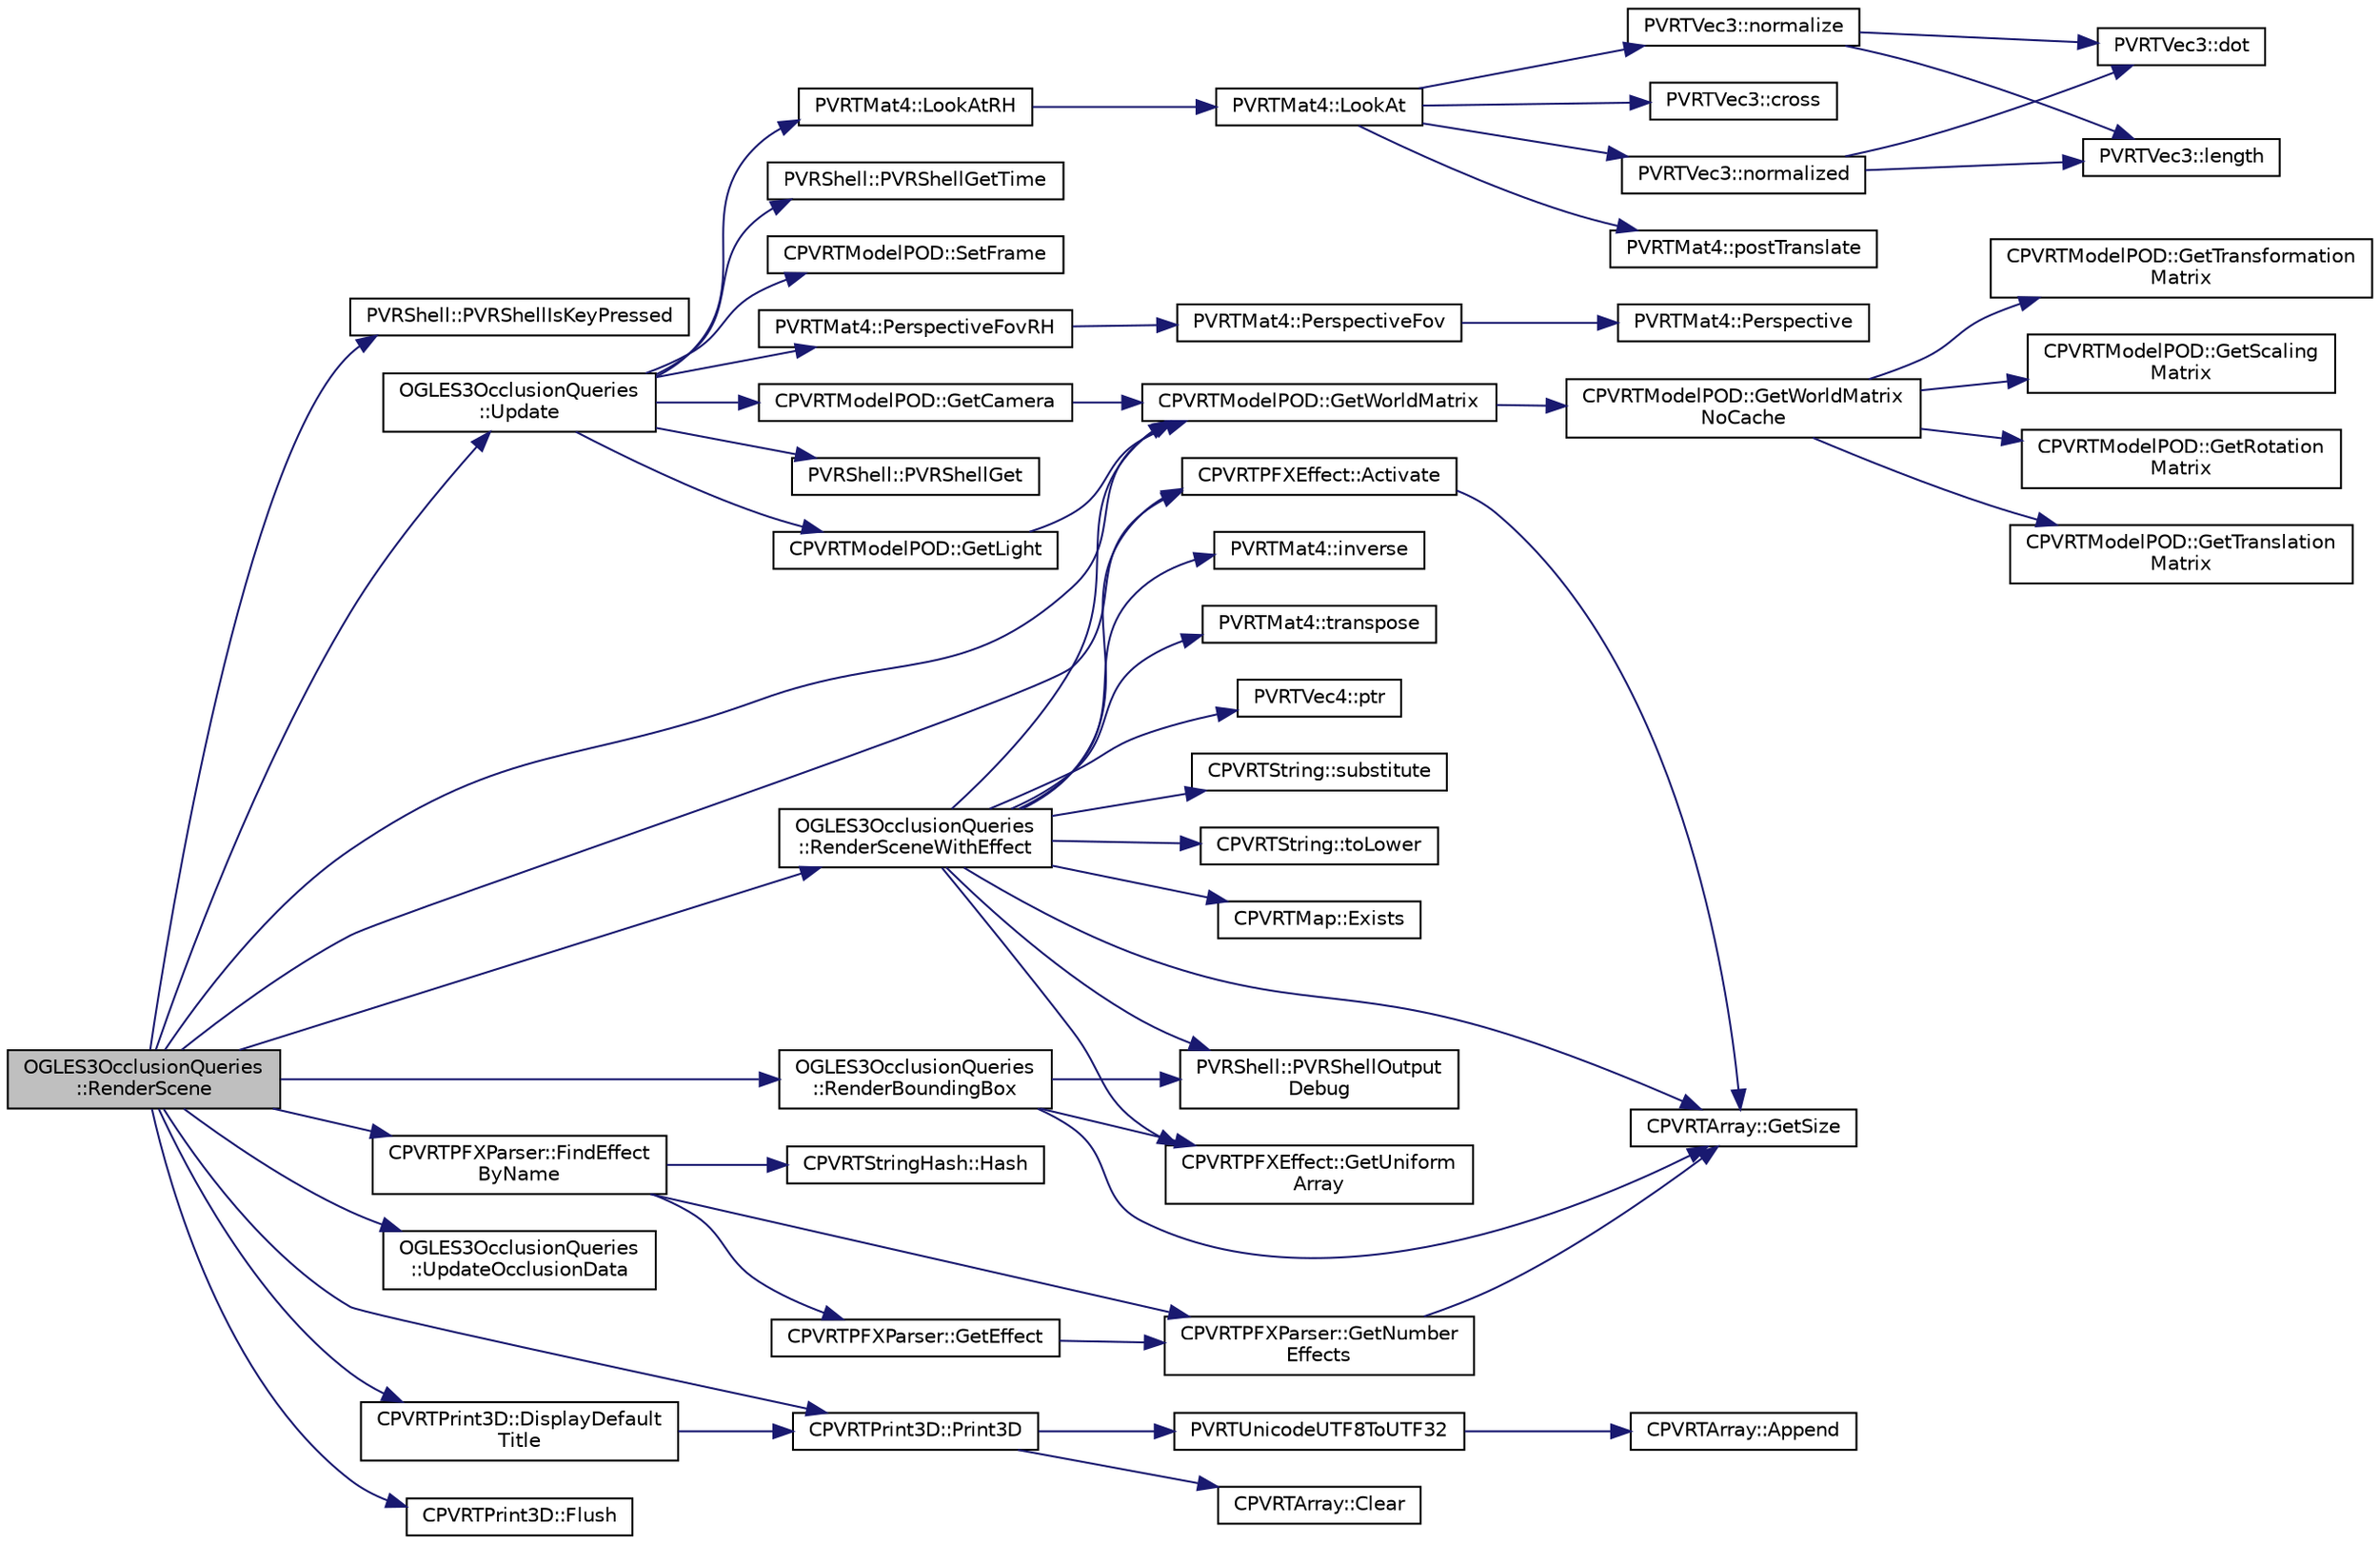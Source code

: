 digraph "OGLES3OcclusionQueries::RenderScene"
{
  edge [fontname="Helvetica",fontsize="10",labelfontname="Helvetica",labelfontsize="10"];
  node [fontname="Helvetica",fontsize="10",shape=record];
  rankdir="LR";
  Node1 [label="OGLES3OcclusionQueries\l::RenderScene",height=0.2,width=0.4,color="black", fillcolor="grey75", style="filled", fontcolor="black"];
  Node1 -> Node2 [color="midnightblue",fontsize="10",style="solid",fontname="Helvetica"];
  Node2 [label="PVRShell::PVRShellIsKeyPressed",height=0.2,width=0.4,color="black", fillcolor="white", style="filled",URL="$class_p_v_r_shell.html#a3771f847321dbc7aa5a9d8647c49b38b",tooltip="Check if a key was pressed. "];
  Node1 -> Node3 [color="midnightblue",fontsize="10",style="solid",fontname="Helvetica"];
  Node3 [label="OGLES3OcclusionQueries\l::Update",height=0.2,width=0.4,color="black", fillcolor="white", style="filled",URL="$class_o_g_l_e_s3_occlusion_queries.html#a2941aa3703784473ef54026127aff17e"];
  Node3 -> Node4 [color="midnightblue",fontsize="10",style="solid",fontname="Helvetica"];
  Node4 [label="PVRShell::PVRShellGetTime",height=0.2,width=0.4,color="black", fillcolor="white", style="filled",URL="$class_p_v_r_shell.html#a62b50b284b42c0f9e037855a14d64bfe",tooltip="The number itself should be considered meaningless; an application should use this function to determ..."];
  Node3 -> Node5 [color="midnightblue",fontsize="10",style="solid",fontname="Helvetica"];
  Node5 [label="CPVRTModelPOD::SetFrame",height=0.2,width=0.4,color="black", fillcolor="white", style="filled",URL="$class_c_p_v_r_t_model_p_o_d.html#a52258e72054fcc086efc2374648e141d",tooltip="Set the animation frame for which subsequent Get*() calls should return data. "];
  Node3 -> Node6 [color="midnightblue",fontsize="10",style="solid",fontname="Helvetica"];
  Node6 [label="CPVRTModelPOD::GetCamera",height=0.2,width=0.4,color="black", fillcolor="white", style="filled",URL="$class_c_p_v_r_t_model_p_o_d.html#aa96ff6f192ed302b0f0b5461c2b266d9",tooltip="Calculate the From, To and Up vectors for the given camera. Uses animation data. Note that even if th..."];
  Node6 -> Node7 [color="midnightblue",fontsize="10",style="solid",fontname="Helvetica"];
  Node7 [label="CPVRTModelPOD::GetWorldMatrix",height=0.2,width=0.4,color="black", fillcolor="white", style="filled",URL="$class_c_p_v_r_t_model_p_o_d.html#a275eceb98a361d91d77e15b54238a8de",tooltip="Generates the world matrix for the given Mesh Instance; applies the parent&#39;s transform too..."];
  Node7 -> Node8 [color="midnightblue",fontsize="10",style="solid",fontname="Helvetica"];
  Node8 [label="CPVRTModelPOD::GetWorldMatrix\lNoCache",height=0.2,width=0.4,color="black", fillcolor="white", style="filled",URL="$class_c_p_v_r_t_model_p_o_d.html#a5d8930577009f9c922665522ca9bb1c3",tooltip="Generates the world matrix for the given Mesh Instance; applies the parent&#39;s transform too..."];
  Node8 -> Node9 [color="midnightblue",fontsize="10",style="solid",fontname="Helvetica"];
  Node9 [label="CPVRTModelPOD::GetTransformation\lMatrix",height=0.2,width=0.4,color="black", fillcolor="white", style="filled",URL="$class_c_p_v_r_t_model_p_o_d.html#ab614a904956547c6cd7c623046f888b2",tooltip="Generates the world matrix for the given Mesh Instance; applies the parent&#39;s transform too..."];
  Node8 -> Node10 [color="midnightblue",fontsize="10",style="solid",fontname="Helvetica"];
  Node10 [label="CPVRTModelPOD::GetScaling\lMatrix",height=0.2,width=0.4,color="black", fillcolor="white", style="filled",URL="$class_c_p_v_r_t_model_p_o_d.html#aaf982331192d8590949796dd61777c8a",tooltip="Generates the world matrix for the given Mesh Instance; applies the parent&#39;s transform too..."];
  Node8 -> Node11 [color="midnightblue",fontsize="10",style="solid",fontname="Helvetica"];
  Node11 [label="CPVRTModelPOD::GetRotation\lMatrix",height=0.2,width=0.4,color="black", fillcolor="white", style="filled",URL="$class_c_p_v_r_t_model_p_o_d.html#a021fd16d1c7d7f3e09ba1e133289d0e7",tooltip="Generates the world matrix for the given Mesh Instance; applies the parent&#39;s transform too..."];
  Node8 -> Node12 [color="midnightblue",fontsize="10",style="solid",fontname="Helvetica"];
  Node12 [label="CPVRTModelPOD::GetTranslation\lMatrix",height=0.2,width=0.4,color="black", fillcolor="white", style="filled",URL="$class_c_p_v_r_t_model_p_o_d.html#a5b9cdd65e3f36c6fe3c0a6937892d506",tooltip="Generates the world matrix for the given Mesh Instance; applies the parent&#39;s transform too..."];
  Node3 -> Node13 [color="midnightblue",fontsize="10",style="solid",fontname="Helvetica"];
  Node13 [label="PVRTMat4::PerspectiveFovRH",height=0.2,width=0.4,color="black", fillcolor="white", style="filled",URL="$struct_p_v_r_t_mat4.html#a614e5b42b69d123e1969e33ad8ae0e81",tooltip="Create a perspective matrix for a right hand coordinate system. "];
  Node13 -> Node14 [color="midnightblue",fontsize="10",style="solid",fontname="Helvetica"];
  Node14 [label="PVRTMat4::PerspectiveFov",height=0.2,width=0.4,color="black", fillcolor="white", style="filled",URL="$struct_p_v_r_t_mat4.html#a9e6ccece8c34673154a72f993d10529b",tooltip="Perspective calculation where field of view is used instead of near plane dimensions. "];
  Node14 -> Node15 [color="midnightblue",fontsize="10",style="solid",fontname="Helvetica"];
  Node15 [label="PVRTMat4::Perspective",height=0.2,width=0.4,color="black", fillcolor="white", style="filled",URL="$struct_p_v_r_t_mat4.html#af03e5074ed794e142237cd9452f0e054",tooltip="Create a perspective matrix. "];
  Node3 -> Node16 [color="midnightblue",fontsize="10",style="solid",fontname="Helvetica"];
  Node16 [label="PVRShell::PVRShellGet",height=0.2,width=0.4,color="black", fillcolor="white", style="filled",URL="$class_p_v_r_shell.html#ad58b00376cdae7a8aeea41fc17367bfd",tooltip="This function is used to get parameters from the PVRShell. It can be called from anywhere in the prog..."];
  Node3 -> Node17 [color="midnightblue",fontsize="10",style="solid",fontname="Helvetica"];
  Node17 [label="PVRTMat4::LookAtRH",height=0.2,width=0.4,color="black", fillcolor="white", style="filled",URL="$struct_p_v_r_t_mat4.html#a2c91f861b78d38e0f9ea3c6728a0b03a",tooltip="Create a look-at view matrix for a right hand coordinate system. "];
  Node17 -> Node18 [color="midnightblue",fontsize="10",style="solid",fontname="Helvetica"];
  Node18 [label="PVRTMat4::LookAt",height=0.2,width=0.4,color="black", fillcolor="white", style="filled",URL="$struct_p_v_r_t_mat4.html#a499e05ac090b56a6c9478b254d68cab5",tooltip="Create a look-at view matrix. "];
  Node18 -> Node19 [color="midnightblue",fontsize="10",style="solid",fontname="Helvetica"];
  Node19 [label="PVRTVec3::normalize",height=0.2,width=0.4,color="black", fillcolor="white", style="filled",URL="$struct_p_v_r_t_vec3.html#a18fbcf5025ed7c64bb00ba27f94302a4",tooltip="normalizes the vector "];
  Node19 -> Node20 [color="midnightblue",fontsize="10",style="solid",fontname="Helvetica"];
  Node20 [label="PVRTVec3::dot",height=0.2,width=0.4,color="black", fillcolor="white", style="filled",URL="$struct_p_v_r_t_vec3.html#af9156c21175c3f3b04fb11295f336623",tooltip="calculate the scalar product of two PVRTVec3s "];
  Node19 -> Node21 [color="midnightblue",fontsize="10",style="solid",fontname="Helvetica"];
  Node21 [label="PVRTVec3::length",height=0.2,width=0.4,color="black", fillcolor="white", style="filled",URL="$struct_p_v_r_t_vec3.html#aa2c1f573d504ea9ebe52d112cfd91222",tooltip="calculates the magnitude of the vector "];
  Node18 -> Node22 [color="midnightblue",fontsize="10",style="solid",fontname="Helvetica"];
  Node22 [label="PVRTVec3::cross",height=0.2,width=0.4,color="black", fillcolor="white", style="filled",URL="$struct_p_v_r_t_vec3.html#ae5c0781b20ea9945ba92567e77782b92",tooltip="calculate the cross product of two PVRTVec3s "];
  Node18 -> Node23 [color="midnightblue",fontsize="10",style="solid",fontname="Helvetica"];
  Node23 [label="PVRTVec3::normalized",height=0.2,width=0.4,color="black", fillcolor="white", style="filled",URL="$struct_p_v_r_t_vec3.html#ac5c54e180c246587037d2f7fa2c4d12d",tooltip="returns a normalized vector of the same direction as this vector "];
  Node23 -> Node20 [color="midnightblue",fontsize="10",style="solid",fontname="Helvetica"];
  Node23 -> Node21 [color="midnightblue",fontsize="10",style="solid",fontname="Helvetica"];
  Node18 -> Node24 [color="midnightblue",fontsize="10",style="solid",fontname="Helvetica"];
  Node24 [label="PVRTMat4::postTranslate",height=0.2,width=0.4,color="black", fillcolor="white", style="filled",URL="$struct_p_v_r_t_mat4.html#a53a4cffcb0692d8c7d8bc180d8235a8d",tooltip="Alters the translation component of the transformation matrix. "];
  Node3 -> Node25 [color="midnightblue",fontsize="10",style="solid",fontname="Helvetica"];
  Node25 [label="CPVRTModelPOD::GetLight",height=0.2,width=0.4,color="black", fillcolor="white", style="filled",URL="$class_c_p_v_r_t_model_p_o_d.html#ae0cde5db69dc26398e815e28b4f33acf",tooltip="Calculate the position and direction of the given Light. Uses animation data. "];
  Node25 -> Node7 [color="midnightblue",fontsize="10",style="solid",fontname="Helvetica"];
  Node1 -> Node26 [color="midnightblue",fontsize="10",style="solid",fontname="Helvetica"];
  Node26 [label="OGLES3OcclusionQueries\l::RenderSceneWithEffect",height=0.2,width=0.4,color="black", fillcolor="white", style="filled",URL="$class_o_g_l_e_s3_occlusion_queries.html#afbfc87546cdefacc99aad97ca6f4c249"];
  Node26 -> Node27 [color="midnightblue",fontsize="10",style="solid",fontname="Helvetica"];
  Node27 [label="CPVRTPFXEffect::Activate",height=0.2,width=0.4,color="black", fillcolor="white", style="filled",URL="$class_c_p_v_r_t_p_f_x_effect.html#a66c1e23696dd3c0acda2becdac348c69",tooltip="Selects the gl program object and binds the textures. If the render target texture for the current re..."];
  Node27 -> Node28 [color="midnightblue",fontsize="10",style="solid",fontname="Helvetica"];
  Node28 [label="CPVRTArray::GetSize",height=0.2,width=0.4,color="black", fillcolor="white", style="filled",URL="$class_c_p_v_r_t_array.html#a7f441650618876cd84adaad282a83ac1",tooltip="Gives current size of array/number of elements. "];
  Node26 -> Node29 [color="midnightblue",fontsize="10",style="solid",fontname="Helvetica"];
  Node29 [label="CPVRTString::substitute",height=0.2,width=0.4,color="black", fillcolor="white", style="filled",URL="$class_c_p_v_r_t_string.html#afaca43fa31548dcae05b2cba65406379",tooltip="Erases a portion of the string. "];
  Node26 -> Node30 [color="midnightblue",fontsize="10",style="solid",fontname="Helvetica"];
  Node30 [label="CPVRTString::toLower",height=0.2,width=0.4,color="black", fillcolor="white", style="filled",URL="$class_c_p_v_r_t_string.html#a84bdf409157354e80b364e558d52eaa6",tooltip="Converts the string to lower case. "];
  Node26 -> Node31 [color="midnightblue",fontsize="10",style="solid",fontname="Helvetica"];
  Node31 [label="CPVRTMap::Exists",height=0.2,width=0.4,color="black", fillcolor="white", style="filled",URL="$singleton_c_p_v_r_t_map.html#ae0f21eef4c5f71a21a57e352a31f9b75",tooltip="Checks whether or not data exists for the specified key. "];
  Node26 -> Node7 [color="midnightblue",fontsize="10",style="solid",fontname="Helvetica"];
  Node26 -> Node32 [color="midnightblue",fontsize="10",style="solid",fontname="Helvetica"];
  Node32 [label="CPVRTPFXEffect::GetUniform\lArray",height=0.2,width=0.4,color="black", fillcolor="white", style="filled",URL="$class_c_p_v_r_t_p_f_x_effect.html#ab9f4ce64c4bd31eb5fb45d86f4239bed",tooltip="Returns a list of known semantics. "];
  Node26 -> Node28 [color="midnightblue",fontsize="10",style="solid",fontname="Helvetica"];
  Node26 -> Node33 [color="midnightblue",fontsize="10",style="solid",fontname="Helvetica"];
  Node33 [label="PVRTMat4::inverse",height=0.2,width=0.4,color="black", fillcolor="white", style="filled",URL="$struct_p_v_r_t_mat4.html#a553c1f51db42d5fb3ef55557dfbad4e4",tooltip="Calculates multiplicative inverse of this matrix The matrix must be of the form : A 0 C 1 Where A is ..."];
  Node26 -> Node34 [color="midnightblue",fontsize="10",style="solid",fontname="Helvetica"];
  Node34 [label="PVRTMat4::transpose",height=0.2,width=0.4,color="black", fillcolor="white", style="filled",URL="$struct_p_v_r_t_mat4.html#aca32d6ac4e141e825aba1ceead3b3a64",tooltip="Calculates transpose of this matrix. "];
  Node26 -> Node35 [color="midnightblue",fontsize="10",style="solid",fontname="Helvetica"];
  Node35 [label="PVRTVec4::ptr",height=0.2,width=0.4,color="black", fillcolor="white", style="filled",URL="$struct_p_v_r_t_vec4.html#a4af280700e8195e6b4c2a2384624d926",tooltip="returns a pointer to memory containing the values of the PVRTVec3 "];
  Node26 -> Node36 [color="midnightblue",fontsize="10",style="solid",fontname="Helvetica"];
  Node36 [label="PVRShell::PVRShellOutput\lDebug",height=0.2,width=0.4,color="black", fillcolor="white", style="filled",URL="$class_p_v_r_shell.html#a143d693b1c6e373b29485c1be51d1010",tooltip="Writes the resultant string to the debug output (e.g. using printf(), OutputDebugString(), ...). Check the SDK release notes for details on how the string is output. "];
  Node1 -> Node37 [color="midnightblue",fontsize="10",style="solid",fontname="Helvetica"];
  Node37 [label="CPVRTPFXParser::FindEffect\lByName",height=0.2,width=0.4,color="black", fillcolor="white", style="filled",URL="$class_c_p_v_r_t_p_f_x_parser.html#a72854ec3485e00894f5231bdb7aeb3f0",tooltip="Returns the index of the given string. Returns -1 on failure. "];
  Node37 -> Node38 [color="midnightblue",fontsize="10",style="solid",fontname="Helvetica"];
  Node38 [label="CPVRTStringHash::Hash",height=0.2,width=0.4,color="black", fillcolor="white", style="filled",URL="$class_c_p_v_r_t_string_hash.html#af7c991da6bbffdf4381683897469cc74",tooltip="Returns the hash of the base string. "];
  Node37 -> Node39 [color="midnightblue",fontsize="10",style="solid",fontname="Helvetica"];
  Node39 [label="CPVRTPFXParser::GetNumber\lEffects",height=0.2,width=0.4,color="black", fillcolor="white", style="filled",URL="$class_c_p_v_r_t_p_f_x_parser.html#ae0e3acfc196a8186c12be71c109818c6",tooltip="Returns the number of effects referenced in the PFX. "];
  Node39 -> Node28 [color="midnightblue",fontsize="10",style="solid",fontname="Helvetica"];
  Node37 -> Node40 [color="midnightblue",fontsize="10",style="solid",fontname="Helvetica"];
  Node40 [label="CPVRTPFXParser::GetEffect",height=0.2,width=0.4,color="black", fillcolor="white", style="filled",URL="$class_c_p_v_r_t_p_f_x_parser.html#ac47b42eff3d3acfa04fa75a9dd0e0a73",tooltip="Returns a given effect. "];
  Node40 -> Node39 [color="midnightblue",fontsize="10",style="solid",fontname="Helvetica"];
  Node1 -> Node27 [color="midnightblue",fontsize="10",style="solid",fontname="Helvetica"];
  Node1 -> Node41 [color="midnightblue",fontsize="10",style="solid",fontname="Helvetica"];
  Node41 [label="OGLES3OcclusionQueries\l::RenderBoundingBox",height=0.2,width=0.4,color="black", fillcolor="white", style="filled",URL="$class_o_g_l_e_s3_occlusion_queries.html#ab08fac754895fdb58e57ecec511a5439"];
  Node41 -> Node32 [color="midnightblue",fontsize="10",style="solid",fontname="Helvetica"];
  Node41 -> Node28 [color="midnightblue",fontsize="10",style="solid",fontname="Helvetica"];
  Node41 -> Node36 [color="midnightblue",fontsize="10",style="solid",fontname="Helvetica"];
  Node1 -> Node7 [color="midnightblue",fontsize="10",style="solid",fontname="Helvetica"];
  Node1 -> Node42 [color="midnightblue",fontsize="10",style="solid",fontname="Helvetica"];
  Node42 [label="OGLES3OcclusionQueries\l::UpdateOcclusionData",height=0.2,width=0.4,color="black", fillcolor="white", style="filled",URL="$class_o_g_l_e_s3_occlusion_queries.html#a94d3e663fb38ca898652a79213f53ede"];
  Node1 -> Node43 [color="midnightblue",fontsize="10",style="solid",fontname="Helvetica"];
  Node43 [label="CPVRTPrint3D::DisplayDefault\lTitle",height=0.2,width=0.4,color="black", fillcolor="white", style="filled",URL="$class_c_p_v_r_t_print3_d.html#a2bccb1ef64d69a433696094987799d79",tooltip="Creates a default title with predefined position and colours. It displays as well company logos when ..."];
  Node43 -> Node44 [color="midnightblue",fontsize="10",style="solid",fontname="Helvetica"];
  Node44 [label="CPVRTPrint3D::Print3D",height=0.2,width=0.4,color="black", fillcolor="white", style="filled",URL="$class_c_p_v_r_t_print3_d.html#afd98a5ba4e3f9183ceb615566a64f843",tooltip="Display 3D text on screen. CPVRTPrint3D::SetTextures(...) must have been called beforehand. This function accepts formatting in the printf way. "];
  Node44 -> Node45 [color="midnightblue",fontsize="10",style="solid",fontname="Helvetica"];
  Node45 [label="CPVRTArray::Clear",height=0.2,width=0.4,color="black", fillcolor="white", style="filled",URL="$class_c_p_v_r_t_array.html#ad1e3c37b05d484c9e5598899d6611440",tooltip="Clears the array. "];
  Node44 -> Node46 [color="midnightblue",fontsize="10",style="solid",fontname="Helvetica"];
  Node46 [label="PVRTUnicodeUTF8ToUTF32",height=0.2,width=0.4,color="black", fillcolor="white", style="filled",URL="$_p_v_r_t_unicode_8h.html#a54150f433be76ed547efa36329d48341",tooltip="Decodes a UTF8-encoded string in to Unicode code points (UTF32). If pUTF8 is not null terminated..."];
  Node46 -> Node47 [color="midnightblue",fontsize="10",style="solid",fontname="Helvetica"];
  Node47 [label="CPVRTArray::Append",height=0.2,width=0.4,color="black", fillcolor="white", style="filled",URL="$class_c_p_v_r_t_array.html#a1af5aeb05badf2783dbc7ec5b98cead2",tooltip="Appends an element to the end of the array, expanding it if necessary. "];
  Node1 -> Node44 [color="midnightblue",fontsize="10",style="solid",fontname="Helvetica"];
  Node1 -> Node48 [color="midnightblue",fontsize="10",style="solid",fontname="Helvetica"];
  Node48 [label="CPVRTPrint3D::Flush",height=0.2,width=0.4,color="black", fillcolor="white", style="filled",URL="$class_c_p_v_r_t_print3_d.html#ad7d1d707351cc84ec0614487e4acc6b1",tooltip="Flushes all the print text commands. "];
}
